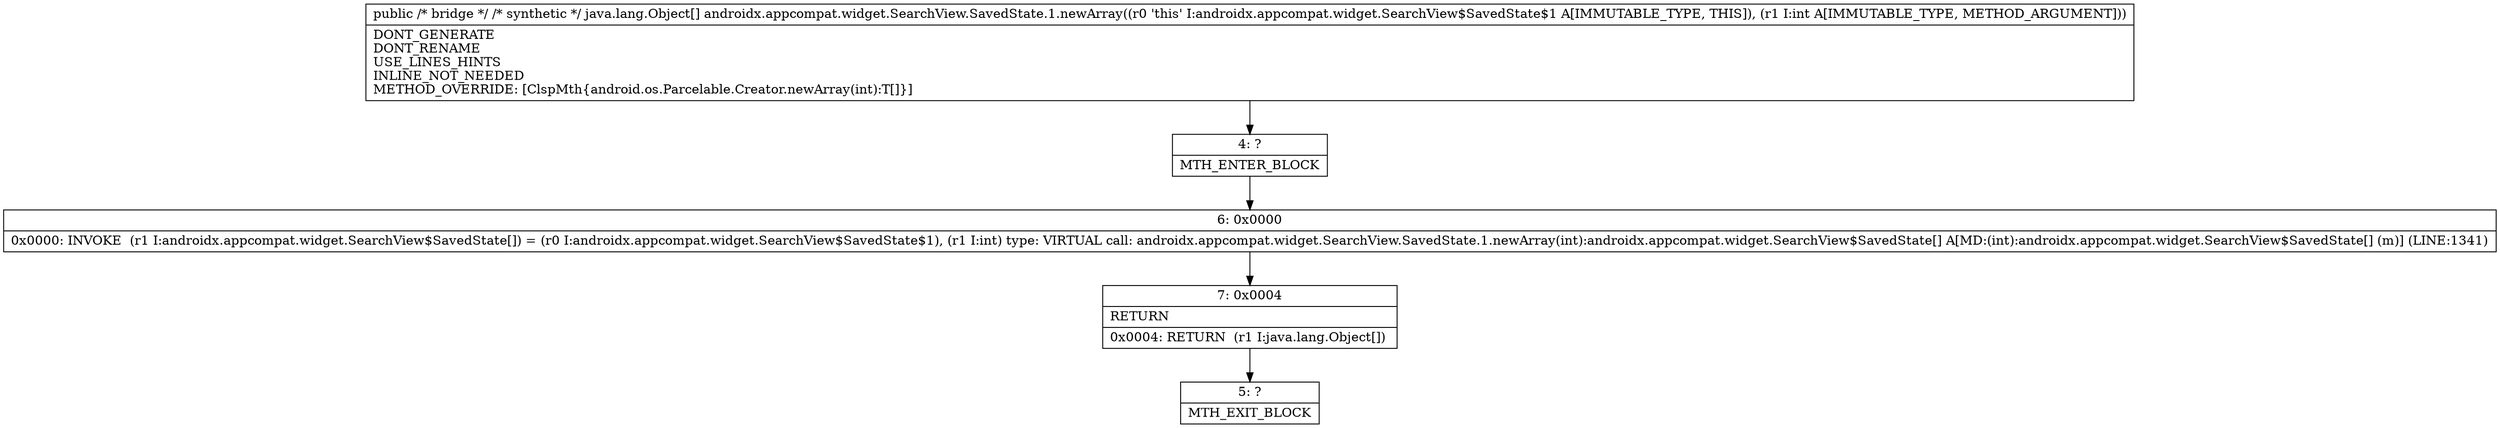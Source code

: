 digraph "CFG forandroidx.appcompat.widget.SearchView.SavedState.1.newArray(I)[Ljava\/lang\/Object;" {
Node_4 [shape=record,label="{4\:\ ?|MTH_ENTER_BLOCK\l}"];
Node_6 [shape=record,label="{6\:\ 0x0000|0x0000: INVOKE  (r1 I:androidx.appcompat.widget.SearchView$SavedState[]) = (r0 I:androidx.appcompat.widget.SearchView$SavedState$1), (r1 I:int) type: VIRTUAL call: androidx.appcompat.widget.SearchView.SavedState.1.newArray(int):androidx.appcompat.widget.SearchView$SavedState[] A[MD:(int):androidx.appcompat.widget.SearchView$SavedState[] (m)] (LINE:1341)\l}"];
Node_7 [shape=record,label="{7\:\ 0x0004|RETURN\l|0x0004: RETURN  (r1 I:java.lang.Object[]) \l}"];
Node_5 [shape=record,label="{5\:\ ?|MTH_EXIT_BLOCK\l}"];
MethodNode[shape=record,label="{public \/* bridge *\/ \/* synthetic *\/ java.lang.Object[] androidx.appcompat.widget.SearchView.SavedState.1.newArray((r0 'this' I:androidx.appcompat.widget.SearchView$SavedState$1 A[IMMUTABLE_TYPE, THIS]), (r1 I:int A[IMMUTABLE_TYPE, METHOD_ARGUMENT]))  | DONT_GENERATE\lDONT_RENAME\lUSE_LINES_HINTS\lINLINE_NOT_NEEDED\lMETHOD_OVERRIDE: [ClspMth\{android.os.Parcelable.Creator.newArray(int):T[]\}]\l}"];
MethodNode -> Node_4;Node_4 -> Node_6;
Node_6 -> Node_7;
Node_7 -> Node_5;
}

